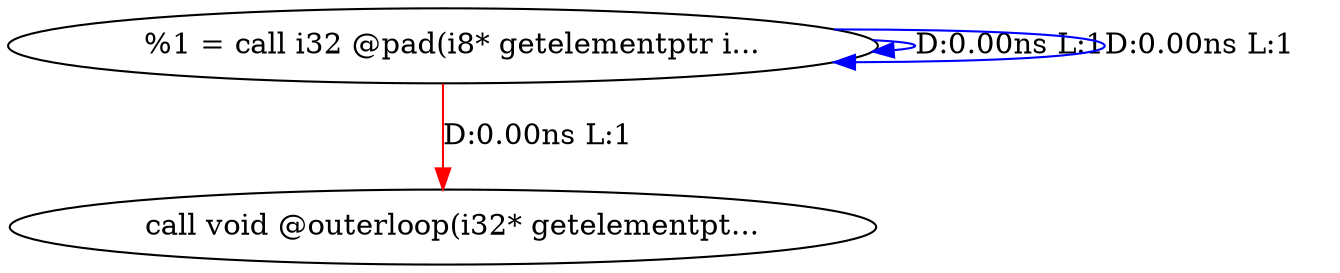 digraph {
Node0x40141e0[label="  %1 = call i32 @pad(i8* getelementptr i..."];
Node0x40141e0 -> Node0x40141e0[label="D:0.00ns L:1",color=blue];
Node0x40141e0 -> Node0x40141e0[label="D:0.00ns L:1",color=blue];
Node0x40147b0[label="  call void @outerloop(i32* getelementpt..."];
Node0x40141e0 -> Node0x40147b0[label="D:0.00ns L:1",color=red];
}
